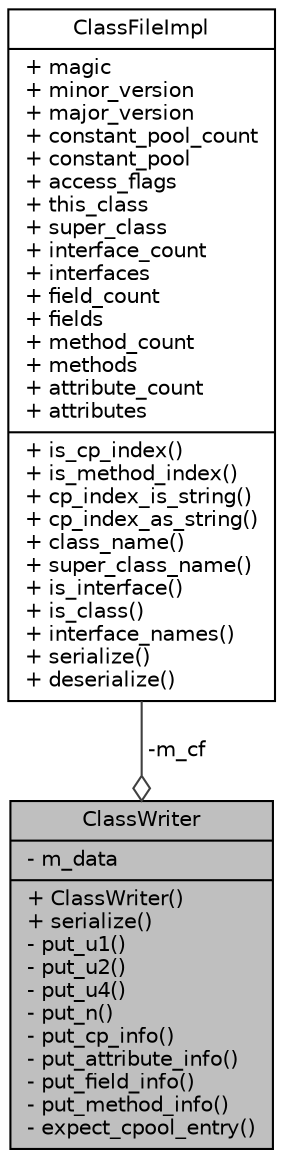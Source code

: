 digraph "ClassWriter"
{
  bgcolor="transparent";
  edge [fontname="Helvetica",fontsize="10",labelfontname="Helvetica",labelfontsize="10"];
  node [fontname="Helvetica",fontsize="10",shape=record];
  Node1 [label="{ClassWriter\n|- m_data\l|+ ClassWriter()\l+ serialize()\l- put_u1()\l- put_u2()\l- put_u4()\l- put_n()\l- put_cp_info()\l- put_attribute_info()\l- put_field_info()\l- put_method_info()\l- expect_cpool_entry()\l}",height=0.2,width=0.4,color="black", fillcolor="grey75", style="filled", fontcolor="black"];
  Node2 -> Node1 [color="grey25",fontsize="10",style="solid",label=" -m_cf" ,arrowhead="odiamond",fontname="Helvetica"];
  Node2 [label="{ClassFileImpl\n|+ magic\l+ minor_version\l+ major_version\l+ constant_pool_count\l+ constant_pool\l+ access_flags\l+ this_class\l+ super_class\l+ interface_count\l+ interfaces\l+ field_count\l+ fields\l+ method_count\l+ methods\l+ attribute_count\l+ attributes\l|+ is_cp_index()\l+ is_method_index()\l+ cp_index_is_string()\l+ cp_index_as_string()\l+ class_name()\l+ super_class_name()\l+ is_interface()\l+ is_class()\l+ interface_names()\l+ serialize()\l+ deserialize()\l}",height=0.2,width=0.4,color="black",URL="$classClassFileImpl.html",tooltip="This class represents an entire Java class. "];
}
